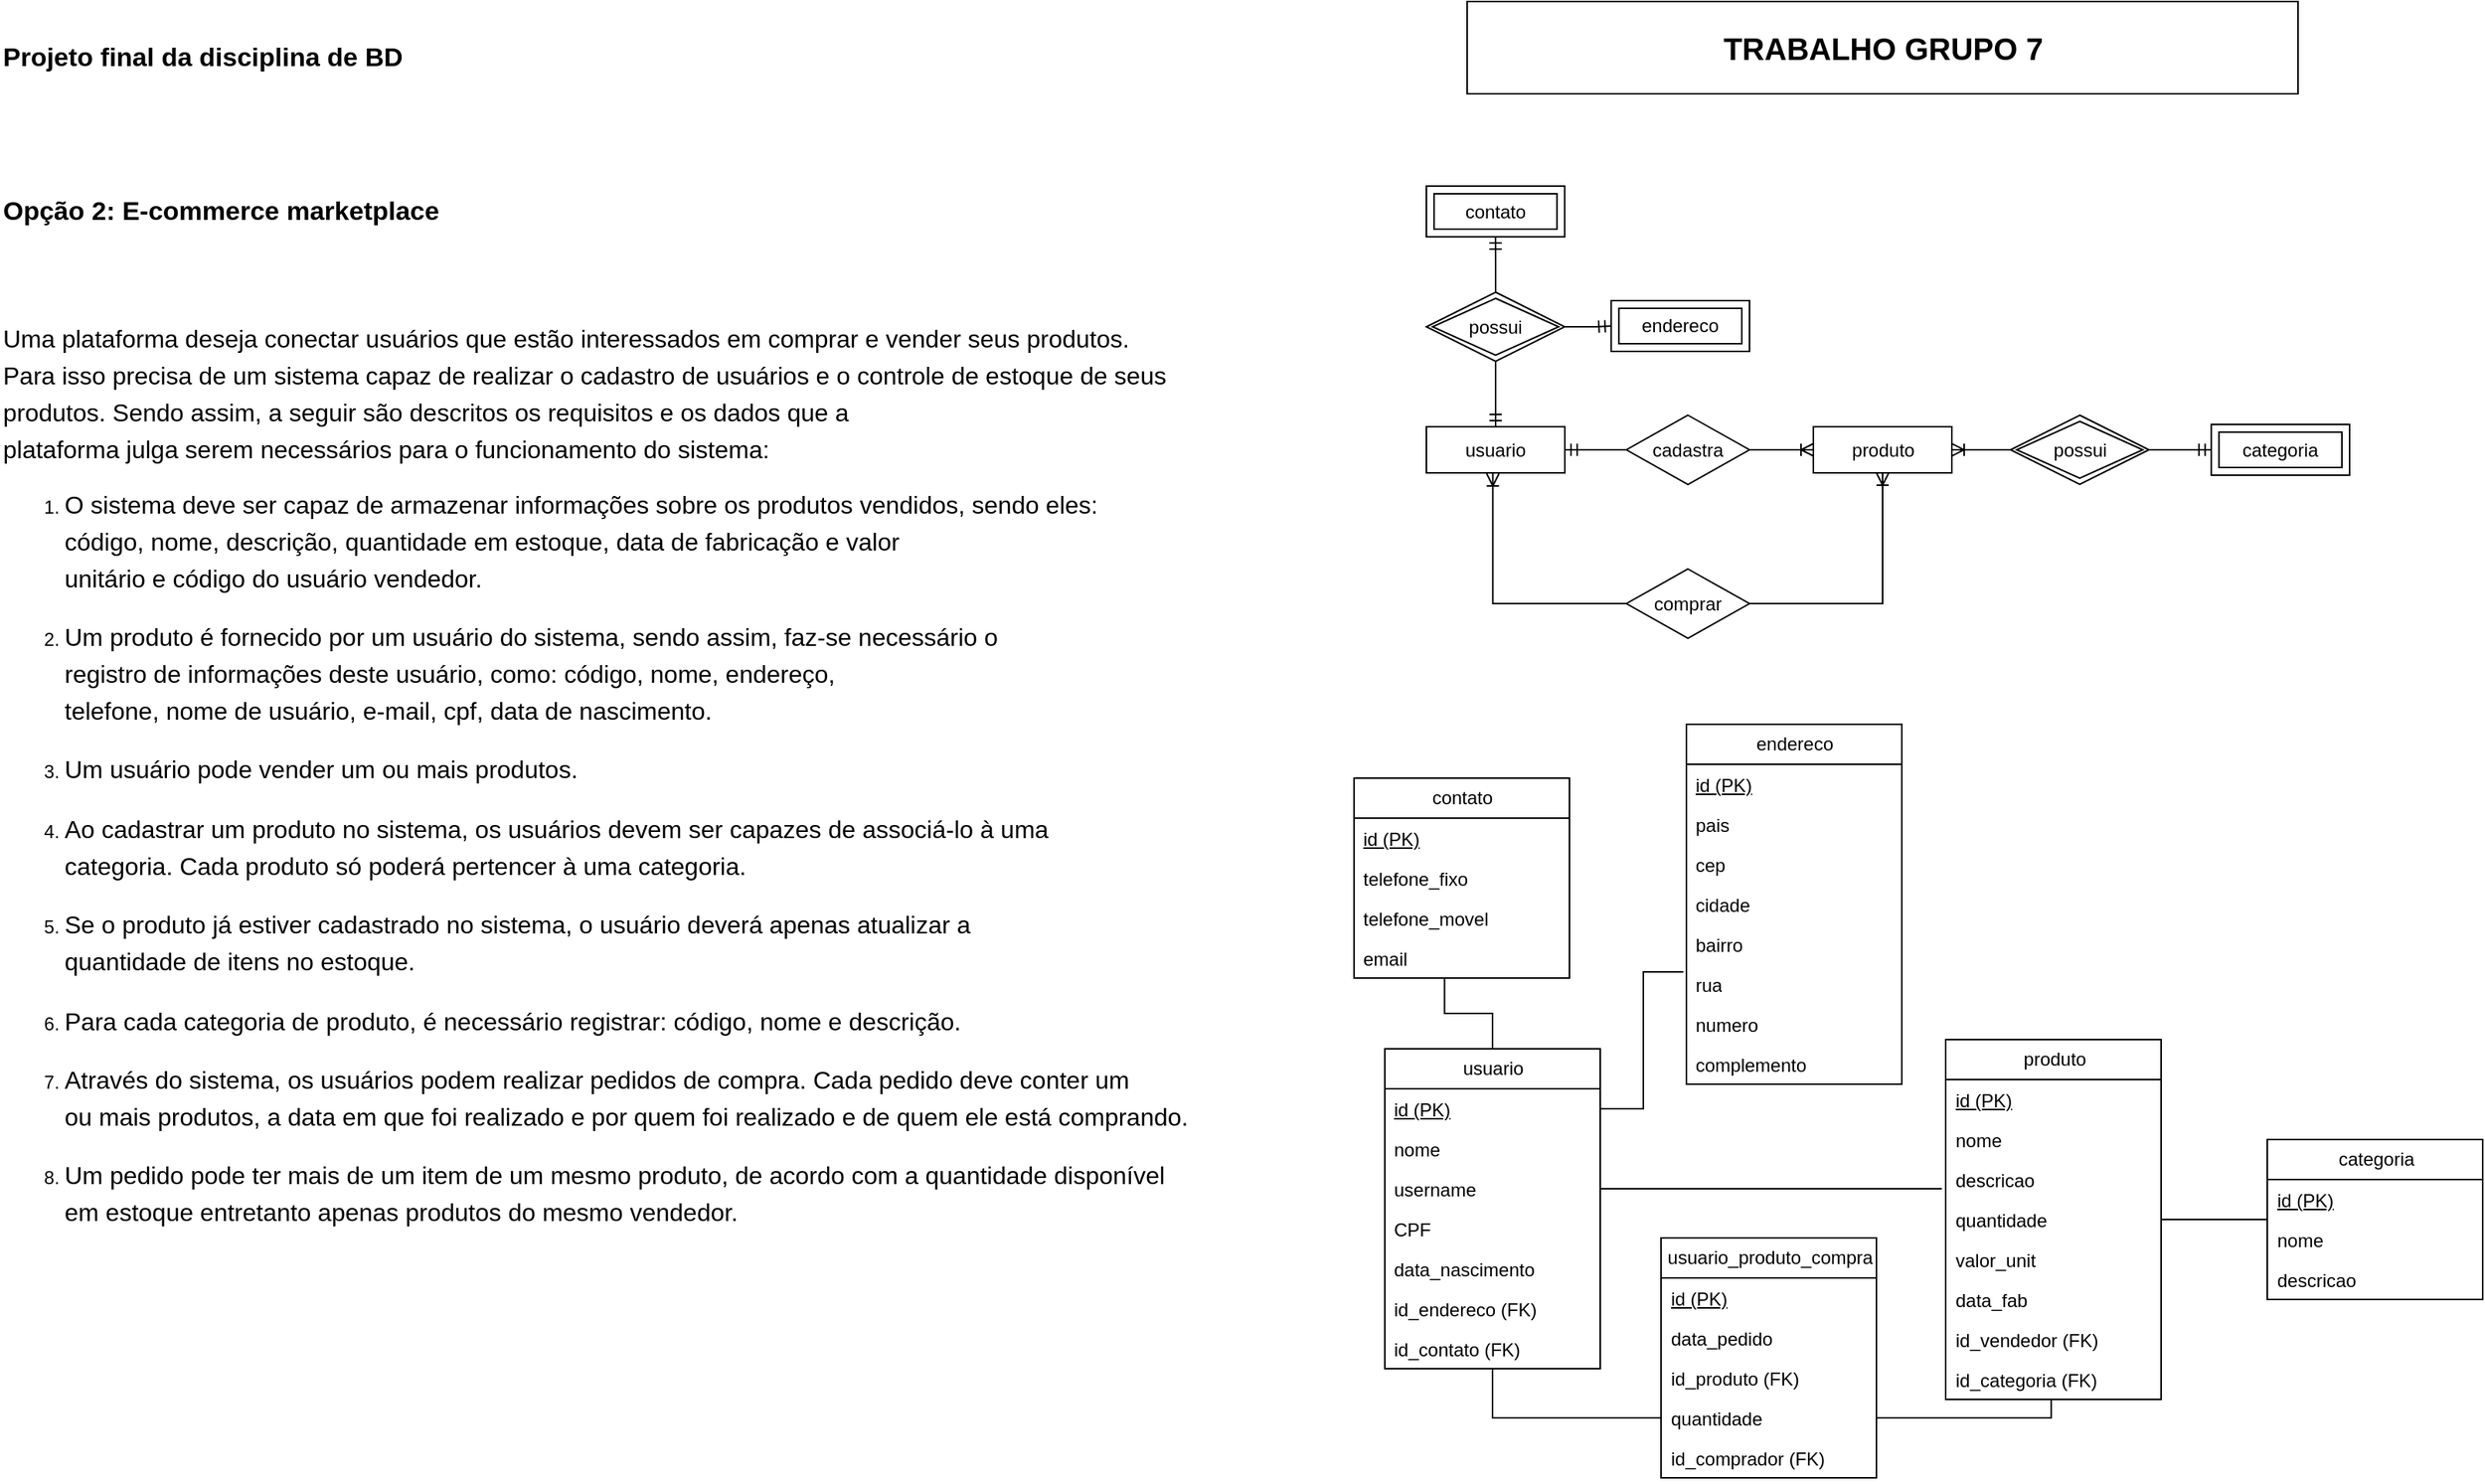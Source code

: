 <mxfile version="21.1.1" type="github">
  <diagram id="XLqk9R_pL2rX6Q-G57G8" name="Trabalho_grupo7">
    <mxGraphModel dx="2804" dy="459" grid="1" gridSize="10" guides="1" tooltips="1" connect="1" arrows="1" fold="1" page="1" pageScale="1" pageWidth="827" pageHeight="1169" math="0" shadow="0">
      <root>
        <mxCell id="0" />
        <mxCell id="1" parent="0" />
        <mxCell id="tBIR5JGRqRtHh-80jyoV-1" style="edgeStyle=orthogonalEdgeStyle;rounded=0;orthogonalLoop=1;jettySize=auto;html=1;entryX=0;entryY=0.5;entryDx=0;entryDy=0;endArrow=none;endFill=0;exitX=0.48;exitY=1.017;exitDx=0;exitDy=0;exitPerimeter=0;startArrow=ERoneToMany;startFill=0;" parent="1" source="tBIR5JGRqRtHh-80jyoV-3" target="tBIR5JGRqRtHh-80jyoV-8" edge="1">
          <mxGeometry relative="1" as="geometry">
            <Array as="points">
              <mxPoint x="-669.87" y="452" />
            </Array>
          </mxGeometry>
        </mxCell>
        <mxCell id="tBIR5JGRqRtHh-80jyoV-2" style="edgeStyle=orthogonalEdgeStyle;rounded=0;orthogonalLoop=1;jettySize=auto;html=1;exitX=0.5;exitY=0;exitDx=0;exitDy=0;entryX=0.5;entryY=1;entryDx=0;entryDy=0;endArrow=none;endFill=0;startArrow=ERmandOne;startFill=0;" parent="1" source="tBIR5JGRqRtHh-80jyoV-3" target="tBIR5JGRqRtHh-80jyoV-53" edge="1">
          <mxGeometry relative="1" as="geometry" />
        </mxCell>
        <mxCell id="tBIR5JGRqRtHh-80jyoV-3" value="usuario" style="rounded=0;whiteSpace=wrap;html=1;" parent="1" vertex="1">
          <mxGeometry x="-713" y="336.5" width="90" height="30" as="geometry" />
        </mxCell>
        <mxCell id="tBIR5JGRqRtHh-80jyoV-4" value="produto" style="rounded=0;whiteSpace=wrap;html=1;" parent="1" vertex="1">
          <mxGeometry x="-461.5" y="336.5" width="90" height="30" as="geometry" />
        </mxCell>
        <mxCell id="tBIR5JGRqRtHh-80jyoV-5" style="edgeStyle=orthogonalEdgeStyle;rounded=0;orthogonalLoop=1;jettySize=auto;html=1;entryX=0;entryY=0.5;entryDx=0;entryDy=0;endArrow=ERoneToMany;endFill=0;" parent="1" source="tBIR5JGRqRtHh-80jyoV-6" target="tBIR5JGRqRtHh-80jyoV-4" edge="1">
          <mxGeometry relative="1" as="geometry" />
        </mxCell>
        <mxCell id="tBIR5JGRqRtHh-80jyoV-6" value="cadastra" style="rhombus;whiteSpace=wrap;html=1;" parent="1" vertex="1">
          <mxGeometry x="-583" y="329" width="80" height="45" as="geometry" />
        </mxCell>
        <mxCell id="tBIR5JGRqRtHh-80jyoV-7" style="edgeStyle=orthogonalEdgeStyle;rounded=0;orthogonalLoop=1;jettySize=auto;html=1;entryX=0.5;entryY=1;entryDx=0;entryDy=0;endArrow=ERoneToMany;endFill=0;" parent="1" source="tBIR5JGRqRtHh-80jyoV-8" target="tBIR5JGRqRtHh-80jyoV-4" edge="1">
          <mxGeometry relative="1" as="geometry" />
        </mxCell>
        <mxCell id="tBIR5JGRqRtHh-80jyoV-8" value="comprar" style="rhombus;whiteSpace=wrap;html=1;" parent="1" vertex="1">
          <mxGeometry x="-583" y="429" width="80" height="45" as="geometry" />
        </mxCell>
        <mxCell id="tBIR5JGRqRtHh-80jyoV-9" style="edgeStyle=orthogonalEdgeStyle;rounded=0;orthogonalLoop=1;jettySize=auto;html=1;entryX=0;entryY=0.5;entryDx=0;entryDy=0;endArrow=none;endFill=0;" parent="1" source="tBIR5JGRqRtHh-80jyoV-11" target="tBIR5JGRqRtHh-80jyoV-36" edge="1">
          <mxGeometry relative="1" as="geometry" />
        </mxCell>
        <mxCell id="tBIR5JGRqRtHh-80jyoV-10" style="edgeStyle=orthogonalEdgeStyle;rounded=0;orthogonalLoop=1;jettySize=auto;html=1;entryX=0.42;entryY=1.011;entryDx=0;entryDy=0;endArrow=none;endFill=0;entryPerimeter=0;" parent="1" source="tBIR5JGRqRtHh-80jyoV-11" target="tBIR5JGRqRtHh-80jyoV-64" edge="1">
          <mxGeometry relative="1" as="geometry" />
        </mxCell>
        <mxCell id="tBIR5JGRqRtHh-80jyoV-11" value="usuario" style="swimlane;fontStyle=0;childLayout=stackLayout;horizontal=1;startSize=26;fillColor=none;horizontalStack=0;resizeParent=1;resizeParentMax=0;resizeLast=0;collapsible=1;marginBottom=0;html=1;" parent="1" vertex="1">
          <mxGeometry x="-740" y="741" width="140" height="208" as="geometry">
            <mxRectangle x="-850" y="-14" width="80" height="30" as="alternateBounds" />
          </mxGeometry>
        </mxCell>
        <mxCell id="tBIR5JGRqRtHh-80jyoV-12" value="id (PK)" style="text;strokeColor=none;fillColor=none;align=left;verticalAlign=top;spacingLeft=4;spacingRight=4;overflow=hidden;rotatable=0;points=[[0,0.5],[1,0.5]];portConstraint=eastwest;whiteSpace=wrap;html=1;fontStyle=4" parent="tBIR5JGRqRtHh-80jyoV-11" vertex="1">
          <mxGeometry y="26" width="140" height="26" as="geometry" />
        </mxCell>
        <mxCell id="tBIR5JGRqRtHh-80jyoV-13" value="nome" style="text;strokeColor=none;fillColor=none;align=left;verticalAlign=top;spacingLeft=4;spacingRight=4;overflow=hidden;rotatable=0;points=[[0,0.5],[1,0.5]];portConstraint=eastwest;whiteSpace=wrap;html=1;" parent="tBIR5JGRqRtHh-80jyoV-11" vertex="1">
          <mxGeometry y="52" width="140" height="26" as="geometry" />
        </mxCell>
        <mxCell id="tBIR5JGRqRtHh-80jyoV-14" value="username" style="text;strokeColor=none;fillColor=none;align=left;verticalAlign=top;spacingLeft=4;spacingRight=4;overflow=hidden;rotatable=0;points=[[0,0.5],[1,0.5]];portConstraint=eastwest;whiteSpace=wrap;html=1;" parent="tBIR5JGRqRtHh-80jyoV-11" vertex="1">
          <mxGeometry y="78" width="140" height="26" as="geometry" />
        </mxCell>
        <mxCell id="tBIR5JGRqRtHh-80jyoV-15" value="CPF" style="text;strokeColor=none;fillColor=none;align=left;verticalAlign=top;spacingLeft=4;spacingRight=4;overflow=hidden;rotatable=0;points=[[0,0.5],[1,0.5]];portConstraint=eastwest;whiteSpace=wrap;html=1;" parent="tBIR5JGRqRtHh-80jyoV-11" vertex="1">
          <mxGeometry y="104" width="140" height="26" as="geometry" />
        </mxCell>
        <mxCell id="tBIR5JGRqRtHh-80jyoV-16" value="data_nascimento" style="text;strokeColor=none;fillColor=none;align=left;verticalAlign=top;spacingLeft=4;spacingRight=4;overflow=hidden;rotatable=0;points=[[0,0.5],[1,0.5]];portConstraint=eastwest;whiteSpace=wrap;html=1;" parent="tBIR5JGRqRtHh-80jyoV-11" vertex="1">
          <mxGeometry y="130" width="140" height="26" as="geometry" />
        </mxCell>
        <mxCell id="tBIR5JGRqRtHh-80jyoV-17" value="id_endereco (FK)" style="text;strokeColor=none;fillColor=none;align=left;verticalAlign=top;spacingLeft=4;spacingRight=4;overflow=hidden;rotatable=0;points=[[0,0.5],[1,0.5]];portConstraint=eastwest;whiteSpace=wrap;html=1;" parent="tBIR5JGRqRtHh-80jyoV-11" vertex="1">
          <mxGeometry y="156" width="140" height="26" as="geometry" />
        </mxCell>
        <mxCell id="tBIR5JGRqRtHh-80jyoV-18" value="id_contato (FK)" style="text;strokeColor=none;fillColor=none;align=left;verticalAlign=top;spacingLeft=4;spacingRight=4;overflow=hidden;rotatable=0;points=[[0,0.5],[1,0.5]];portConstraint=eastwest;whiteSpace=wrap;html=1;" parent="tBIR5JGRqRtHh-80jyoV-11" vertex="1">
          <mxGeometry y="182" width="140" height="26" as="geometry" />
        </mxCell>
        <mxCell id="tBIR5JGRqRtHh-80jyoV-19" value="produto" style="swimlane;fontStyle=0;childLayout=stackLayout;horizontal=1;startSize=26;fillColor=none;horizontalStack=0;resizeParent=1;resizeParentMax=0;resizeLast=0;collapsible=1;marginBottom=0;html=1;" parent="1" vertex="1">
          <mxGeometry x="-375.5" y="735" width="140" height="234" as="geometry">
            <mxRectangle x="-850" y="-14" width="80" height="30" as="alternateBounds" />
          </mxGeometry>
        </mxCell>
        <mxCell id="tBIR5JGRqRtHh-80jyoV-20" value="id (PK)" style="text;strokeColor=none;fillColor=none;align=left;verticalAlign=top;spacingLeft=4;spacingRight=4;overflow=hidden;rotatable=0;points=[[0,0.5],[1,0.5]];portConstraint=eastwest;whiteSpace=wrap;html=1;fontStyle=4" parent="tBIR5JGRqRtHh-80jyoV-19" vertex="1">
          <mxGeometry y="26" width="140" height="26" as="geometry" />
        </mxCell>
        <mxCell id="tBIR5JGRqRtHh-80jyoV-21" value="nome" style="text;strokeColor=none;fillColor=none;align=left;verticalAlign=top;spacingLeft=4;spacingRight=4;overflow=hidden;rotatable=0;points=[[0,0.5],[1,0.5]];portConstraint=eastwest;whiteSpace=wrap;html=1;" parent="tBIR5JGRqRtHh-80jyoV-19" vertex="1">
          <mxGeometry y="52" width="140" height="26" as="geometry" />
        </mxCell>
        <mxCell id="tBIR5JGRqRtHh-80jyoV-22" value="descricao" style="text;strokeColor=none;fillColor=none;align=left;verticalAlign=top;spacingLeft=4;spacingRight=4;overflow=hidden;rotatable=0;points=[[0,0.5],[1,0.5]];portConstraint=eastwest;whiteSpace=wrap;html=1;" parent="tBIR5JGRqRtHh-80jyoV-19" vertex="1">
          <mxGeometry y="78" width="140" height="26" as="geometry" />
        </mxCell>
        <mxCell id="tBIR5JGRqRtHh-80jyoV-23" value="quantidade" style="text;strokeColor=none;fillColor=none;align=left;verticalAlign=top;spacingLeft=4;spacingRight=4;overflow=hidden;rotatable=0;points=[[0,0.5],[1,0.5]];portConstraint=eastwest;whiteSpace=wrap;html=1;" parent="tBIR5JGRqRtHh-80jyoV-19" vertex="1">
          <mxGeometry y="104" width="140" height="26" as="geometry" />
        </mxCell>
        <mxCell id="tBIR5JGRqRtHh-80jyoV-24" value="valor_unit" style="text;strokeColor=none;fillColor=none;align=left;verticalAlign=top;spacingLeft=4;spacingRight=4;overflow=hidden;rotatable=0;points=[[0,0.5],[1,0.5]];portConstraint=eastwest;whiteSpace=wrap;html=1;" parent="tBIR5JGRqRtHh-80jyoV-19" vertex="1">
          <mxGeometry y="130" width="140" height="26" as="geometry" />
        </mxCell>
        <mxCell id="tBIR5JGRqRtHh-80jyoV-25" value="data_fab" style="text;strokeColor=none;fillColor=none;align=left;verticalAlign=top;spacingLeft=4;spacingRight=4;overflow=hidden;rotatable=0;points=[[0,0.5],[1,0.5]];portConstraint=eastwest;whiteSpace=wrap;html=1;" parent="tBIR5JGRqRtHh-80jyoV-19" vertex="1">
          <mxGeometry y="156" width="140" height="26" as="geometry" />
        </mxCell>
        <mxCell id="tBIR5JGRqRtHh-80jyoV-26" value="id_vendedor (FK)" style="text;strokeColor=none;fillColor=none;align=left;verticalAlign=top;spacingLeft=4;spacingRight=4;overflow=hidden;rotatable=0;points=[[0,0.5],[1,0.5]];portConstraint=eastwest;whiteSpace=wrap;html=1;" parent="tBIR5JGRqRtHh-80jyoV-19" vertex="1">
          <mxGeometry y="182" width="140" height="26" as="geometry" />
        </mxCell>
        <mxCell id="tBIR5JGRqRtHh-80jyoV-27" value="id_categoria (FK)" style="text;strokeColor=none;fillColor=none;align=left;verticalAlign=top;spacingLeft=4;spacingRight=4;overflow=hidden;rotatable=0;points=[[0,0.5],[1,0.5]];portConstraint=eastwest;whiteSpace=wrap;html=1;" parent="tBIR5JGRqRtHh-80jyoV-19" vertex="1">
          <mxGeometry y="208" width="140" height="26" as="geometry" />
        </mxCell>
        <mxCell id="tBIR5JGRqRtHh-80jyoV-28" value="categoria" style="swimlane;fontStyle=0;childLayout=stackLayout;horizontal=1;startSize=26;fillColor=none;horizontalStack=0;resizeParent=1;resizeParentMax=0;resizeLast=0;collapsible=1;marginBottom=0;html=1;" parent="1" vertex="1">
          <mxGeometry x="-166.5" y="800" width="140" height="104" as="geometry">
            <mxRectangle x="-850" y="-14" width="80" height="30" as="alternateBounds" />
          </mxGeometry>
        </mxCell>
        <mxCell id="tBIR5JGRqRtHh-80jyoV-29" value="id (PK)" style="text;strokeColor=none;fillColor=none;align=left;verticalAlign=top;spacingLeft=4;spacingRight=4;overflow=hidden;rotatable=0;points=[[0,0.5],[1,0.5]];portConstraint=eastwest;whiteSpace=wrap;html=1;fontStyle=4" parent="tBIR5JGRqRtHh-80jyoV-28" vertex="1">
          <mxGeometry y="26" width="140" height="26" as="geometry" />
        </mxCell>
        <mxCell id="tBIR5JGRqRtHh-80jyoV-30" value="nome" style="text;strokeColor=none;fillColor=none;align=left;verticalAlign=top;spacingLeft=4;spacingRight=4;overflow=hidden;rotatable=0;points=[[0,0.5],[1,0.5]];portConstraint=eastwest;whiteSpace=wrap;html=1;" parent="tBIR5JGRqRtHh-80jyoV-28" vertex="1">
          <mxGeometry y="52" width="140" height="26" as="geometry" />
        </mxCell>
        <mxCell id="tBIR5JGRqRtHh-80jyoV-31" value="descricao" style="text;strokeColor=none;fillColor=none;align=left;verticalAlign=top;spacingLeft=4;spacingRight=4;overflow=hidden;rotatable=0;points=[[0,0.5],[1,0.5]];portConstraint=eastwest;whiteSpace=wrap;html=1;" parent="tBIR5JGRqRtHh-80jyoV-28" vertex="1">
          <mxGeometry y="78" width="140" height="26" as="geometry" />
        </mxCell>
        <mxCell id="tBIR5JGRqRtHh-80jyoV-32" value="usuario_produto_compra" style="swimlane;fontStyle=0;childLayout=stackLayout;horizontal=1;startSize=26;fillColor=none;horizontalStack=0;resizeParent=1;resizeParentMax=0;resizeLast=0;collapsible=1;marginBottom=0;html=1;direction=east;" parent="1" vertex="1">
          <mxGeometry x="-560.5" y="864" width="140" height="156" as="geometry">
            <mxRectangle x="-850" y="-14" width="80" height="30" as="alternateBounds" />
          </mxGeometry>
        </mxCell>
        <mxCell id="tBIR5JGRqRtHh-80jyoV-33" value="id (PK)" style="text;strokeColor=none;fillColor=none;align=left;verticalAlign=top;spacingLeft=4;spacingRight=4;overflow=hidden;rotatable=0;points=[[0,0.5],[1,0.5]];portConstraint=eastwest;whiteSpace=wrap;html=1;fontStyle=4" parent="tBIR5JGRqRtHh-80jyoV-32" vertex="1">
          <mxGeometry y="26" width="140" height="26" as="geometry" />
        </mxCell>
        <mxCell id="tBIR5JGRqRtHh-80jyoV-34" value="data_pedido" style="text;strokeColor=none;fillColor=none;align=left;verticalAlign=top;spacingLeft=4;spacingRight=4;overflow=hidden;rotatable=0;points=[[0,0.5],[1,0.5]];portConstraint=eastwest;whiteSpace=wrap;html=1;" parent="tBIR5JGRqRtHh-80jyoV-32" vertex="1">
          <mxGeometry y="52" width="140" height="26" as="geometry" />
        </mxCell>
        <mxCell id="tBIR5JGRqRtHh-80jyoV-35" value="id_produto (FK)" style="text;strokeColor=none;fillColor=none;align=left;verticalAlign=top;spacingLeft=4;spacingRight=4;overflow=hidden;rotatable=0;points=[[0,0.5],[1,0.5]];portConstraint=eastwest;whiteSpace=wrap;html=1;" parent="tBIR5JGRqRtHh-80jyoV-32" vertex="1">
          <mxGeometry y="78" width="140" height="26" as="geometry" />
        </mxCell>
        <mxCell id="tBIR5JGRqRtHh-80jyoV-36" value="quantidade" style="text;strokeColor=none;fillColor=none;align=left;verticalAlign=top;spacingLeft=4;spacingRight=4;overflow=hidden;rotatable=0;points=[[0,0.5],[1,0.5]];portConstraint=eastwest;whiteSpace=wrap;html=1;" parent="tBIR5JGRqRtHh-80jyoV-32" vertex="1">
          <mxGeometry y="104" width="140" height="26" as="geometry" />
        </mxCell>
        <mxCell id="tBIR5JGRqRtHh-80jyoV-38" value="id_comprador (FK)" style="text;strokeColor=none;fillColor=none;align=left;verticalAlign=top;spacingLeft=4;spacingRight=4;overflow=hidden;rotatable=0;points=[[0,0.5],[1,0.5]];portConstraint=eastwest;whiteSpace=wrap;html=1;" parent="tBIR5JGRqRtHh-80jyoV-32" vertex="1">
          <mxGeometry y="130" width="140" height="26" as="geometry" />
        </mxCell>
        <mxCell id="tBIR5JGRqRtHh-80jyoV-39" style="edgeStyle=orthogonalEdgeStyle;rounded=0;orthogonalLoop=1;jettySize=auto;html=1;entryX=0;entryY=0.5;entryDx=0;entryDy=0;endArrow=none;endFill=0;" parent="1" source="tBIR5JGRqRtHh-80jyoV-23" target="tBIR5JGRqRtHh-80jyoV-28" edge="1">
          <mxGeometry relative="1" as="geometry" />
        </mxCell>
        <mxCell id="tBIR5JGRqRtHh-80jyoV-40" style="edgeStyle=orthogonalEdgeStyle;rounded=0;orthogonalLoop=1;jettySize=auto;html=1;entryX=0.49;entryY=1.013;entryDx=0;entryDy=0;entryPerimeter=0;endArrow=none;endFill=0;" parent="1" source="tBIR5JGRqRtHh-80jyoV-36" target="tBIR5JGRqRtHh-80jyoV-27" edge="1">
          <mxGeometry relative="1" as="geometry">
            <Array as="points">
              <mxPoint x="-307" y="981" />
            </Array>
          </mxGeometry>
        </mxCell>
        <mxCell id="tBIR5JGRqRtHh-80jyoV-41" value="endereco" style="swimlane;fontStyle=0;childLayout=stackLayout;horizontal=1;startSize=26;fillColor=none;horizontalStack=0;resizeParent=1;resizeParentMax=0;resizeLast=0;collapsible=1;marginBottom=0;html=1;" parent="1" vertex="1">
          <mxGeometry x="-544" y="530" width="140" height="234" as="geometry">
            <mxRectangle x="-850" y="-14" width="80" height="30" as="alternateBounds" />
          </mxGeometry>
        </mxCell>
        <mxCell id="tBIR5JGRqRtHh-80jyoV-42" value="id (PK)" style="text;strokeColor=none;fillColor=none;align=left;verticalAlign=top;spacingLeft=4;spacingRight=4;overflow=hidden;rotatable=0;points=[[0,0.5],[1,0.5]];portConstraint=eastwest;whiteSpace=wrap;html=1;fontStyle=4" parent="tBIR5JGRqRtHh-80jyoV-41" vertex="1">
          <mxGeometry y="26" width="140" height="26" as="geometry" />
        </mxCell>
        <mxCell id="tBIR5JGRqRtHh-80jyoV-43" value="pais" style="text;strokeColor=none;fillColor=none;align=left;verticalAlign=top;spacingLeft=4;spacingRight=4;overflow=hidden;rotatable=0;points=[[0,0.5],[1,0.5]];portConstraint=eastwest;whiteSpace=wrap;html=1;" parent="tBIR5JGRqRtHh-80jyoV-41" vertex="1">
          <mxGeometry y="52" width="140" height="26" as="geometry" />
        </mxCell>
        <mxCell id="tBIR5JGRqRtHh-80jyoV-44" value="cep" style="text;strokeColor=none;fillColor=none;align=left;verticalAlign=top;spacingLeft=4;spacingRight=4;overflow=hidden;rotatable=0;points=[[0,0.5],[1,0.5]];portConstraint=eastwest;whiteSpace=wrap;html=1;" parent="tBIR5JGRqRtHh-80jyoV-41" vertex="1">
          <mxGeometry y="78" width="140" height="26" as="geometry" />
        </mxCell>
        <mxCell id="tBIR5JGRqRtHh-80jyoV-45" value="cidade" style="text;strokeColor=none;fillColor=none;align=left;verticalAlign=top;spacingLeft=4;spacingRight=4;overflow=hidden;rotatable=0;points=[[0,0.5],[1,0.5]];portConstraint=eastwest;whiteSpace=wrap;html=1;" parent="tBIR5JGRqRtHh-80jyoV-41" vertex="1">
          <mxGeometry y="104" width="140" height="26" as="geometry" />
        </mxCell>
        <mxCell id="tBIR5JGRqRtHh-80jyoV-46" value="bairro" style="text;strokeColor=none;fillColor=none;align=left;verticalAlign=top;spacingLeft=4;spacingRight=4;overflow=hidden;rotatable=0;points=[[0,0.5],[1,0.5]];portConstraint=eastwest;whiteSpace=wrap;html=1;" parent="tBIR5JGRqRtHh-80jyoV-41" vertex="1">
          <mxGeometry y="130" width="140" height="26" as="geometry" />
        </mxCell>
        <mxCell id="tBIR5JGRqRtHh-80jyoV-47" value="rua" style="text;strokeColor=none;fillColor=none;align=left;verticalAlign=top;spacingLeft=4;spacingRight=4;overflow=hidden;rotatable=0;points=[[0,0.5],[1,0.5]];portConstraint=eastwest;whiteSpace=wrap;html=1;" parent="tBIR5JGRqRtHh-80jyoV-41" vertex="1">
          <mxGeometry y="156" width="140" height="26" as="geometry" />
        </mxCell>
        <mxCell id="tBIR5JGRqRtHh-80jyoV-48" value="numero" style="text;strokeColor=none;fillColor=none;align=left;verticalAlign=top;spacingLeft=4;spacingRight=4;overflow=hidden;rotatable=0;points=[[0,0.5],[1,0.5]];portConstraint=eastwest;whiteSpace=wrap;html=1;" parent="tBIR5JGRqRtHh-80jyoV-41" vertex="1">
          <mxGeometry y="182" width="140" height="26" as="geometry" />
        </mxCell>
        <mxCell id="tBIR5JGRqRtHh-80jyoV-49" value="complemento" style="text;strokeColor=none;fillColor=none;align=left;verticalAlign=top;spacingLeft=4;spacingRight=4;overflow=hidden;rotatable=0;points=[[0,0.5],[1,0.5]];portConstraint=eastwest;whiteSpace=wrap;html=1;" parent="tBIR5JGRqRtHh-80jyoV-41" vertex="1">
          <mxGeometry y="208" width="140" height="26" as="geometry" />
        </mxCell>
        <mxCell id="tBIR5JGRqRtHh-80jyoV-50" style="edgeStyle=orthogonalEdgeStyle;rounded=0;orthogonalLoop=1;jettySize=auto;html=1;endArrow=none;endFill=0;" parent="1" source="tBIR5JGRqRtHh-80jyoV-14" edge="1">
          <mxGeometry relative="1" as="geometry">
            <mxPoint x="-378" y="832" as="targetPoint" />
            <Array as="points">
              <mxPoint x="-378" y="832" />
            </Array>
          </mxGeometry>
        </mxCell>
        <mxCell id="tBIR5JGRqRtHh-80jyoV-51" style="edgeStyle=orthogonalEdgeStyle;rounded=0;orthogonalLoop=1;jettySize=auto;html=1;entryX=0;entryY=0.5;entryDx=0;entryDy=0;endArrow=ERmandOne;endFill=0;" parent="1" source="tBIR5JGRqRtHh-80jyoV-53" target="tBIR5JGRqRtHh-80jyoV-54" edge="1">
          <mxGeometry relative="1" as="geometry" />
        </mxCell>
        <mxCell id="tBIR5JGRqRtHh-80jyoV-52" style="edgeStyle=orthogonalEdgeStyle;rounded=0;orthogonalLoop=1;jettySize=auto;html=1;entryX=0.5;entryY=1;entryDx=0;entryDy=0;endArrow=ERmandOne;endFill=0;" parent="1" source="tBIR5JGRqRtHh-80jyoV-53" target="tBIR5JGRqRtHh-80jyoV-65" edge="1">
          <mxGeometry relative="1" as="geometry" />
        </mxCell>
        <mxCell id="tBIR5JGRqRtHh-80jyoV-53" value="possui" style="shape=rhombus;double=1;perimeter=rhombusPerimeter;whiteSpace=wrap;html=1;align=center;" parent="1" vertex="1">
          <mxGeometry x="-713" y="249" width="90" height="45" as="geometry" />
        </mxCell>
        <mxCell id="tBIR5JGRqRtHh-80jyoV-54" value="endereco" style="shape=ext;margin=3;double=1;whiteSpace=wrap;html=1;align=center;" parent="1" vertex="1">
          <mxGeometry x="-592.87" y="254.5" width="89.87" height="33" as="geometry" />
        </mxCell>
        <mxCell id="tBIR5JGRqRtHh-80jyoV-55" value="possui" style="shape=rhombus;double=1;perimeter=rhombusPerimeter;whiteSpace=wrap;html=1;align=center;" parent="1" vertex="1">
          <mxGeometry x="-333.37" y="329" width="90" height="45" as="geometry" />
        </mxCell>
        <mxCell id="tBIR5JGRqRtHh-80jyoV-56" value="categoria" style="shape=ext;margin=3;double=1;whiteSpace=wrap;html=1;align=center;" parent="1" vertex="1">
          <mxGeometry x="-202.87" y="335" width="89.87" height="33" as="geometry" />
        </mxCell>
        <mxCell id="tBIR5JGRqRtHh-80jyoV-57" value="" style="edgeStyle=entityRelationEdgeStyle;fontSize=12;html=1;endArrow=ERmandOne;rounded=0;exitX=0;exitY=0.5;exitDx=0;exitDy=0;entryX=1;entryY=0.5;entryDx=0;entryDy=0;" parent="1" source="tBIR5JGRqRtHh-80jyoV-6" target="tBIR5JGRqRtHh-80jyoV-3" edge="1">
          <mxGeometry width="100" height="100" relative="1" as="geometry">
            <mxPoint x="-552.87" y="359" as="sourcePoint" />
            <mxPoint x="-452.87" y="259" as="targetPoint" />
          </mxGeometry>
        </mxCell>
        <mxCell id="tBIR5JGRqRtHh-80jyoV-58" value="" style="edgeStyle=entityRelationEdgeStyle;fontSize=12;html=1;endArrow=ERmandOne;rounded=0;exitX=1;exitY=0.5;exitDx=0;exitDy=0;entryX=0;entryY=0.5;entryDx=0;entryDy=0;" parent="1" source="tBIR5JGRqRtHh-80jyoV-55" target="tBIR5JGRqRtHh-80jyoV-56" edge="1">
          <mxGeometry width="100" height="100" relative="1" as="geometry">
            <mxPoint x="-402.87" y="399" as="sourcePoint" />
            <mxPoint x="-302.87" y="299" as="targetPoint" />
          </mxGeometry>
        </mxCell>
        <mxCell id="tBIR5JGRqRtHh-80jyoV-59" value="" style="edgeStyle=entityRelationEdgeStyle;fontSize=12;html=1;endArrow=ERoneToMany;rounded=0;exitX=0;exitY=0.5;exitDx=0;exitDy=0;entryX=1;entryY=0.5;entryDx=0;entryDy=0;" parent="1" source="tBIR5JGRqRtHh-80jyoV-55" target="tBIR5JGRqRtHh-80jyoV-4" edge="1">
          <mxGeometry width="100" height="100" relative="1" as="geometry">
            <mxPoint x="-402.87" y="399" as="sourcePoint" />
            <mxPoint x="-302.87" y="299" as="targetPoint" />
          </mxGeometry>
        </mxCell>
        <mxCell id="tBIR5JGRqRtHh-80jyoV-60" value="contato" style="swimlane;fontStyle=0;childLayout=stackLayout;horizontal=1;startSize=26;fillColor=none;horizontalStack=0;resizeParent=1;resizeParentMax=0;resizeLast=0;collapsible=1;marginBottom=0;html=1;" parent="1" vertex="1">
          <mxGeometry x="-760" y="565" width="140" height="130" as="geometry">
            <mxRectangle x="-850" y="-14" width="80" height="30" as="alternateBounds" />
          </mxGeometry>
        </mxCell>
        <mxCell id="tBIR5JGRqRtHh-80jyoV-61" value="id (PK)" style="text;strokeColor=none;fillColor=none;align=left;verticalAlign=top;spacingLeft=4;spacingRight=4;overflow=hidden;rotatable=0;points=[[0,0.5],[1,0.5]];portConstraint=eastwest;whiteSpace=wrap;html=1;fontStyle=4" parent="tBIR5JGRqRtHh-80jyoV-60" vertex="1">
          <mxGeometry y="26" width="140" height="26" as="geometry" />
        </mxCell>
        <mxCell id="tBIR5JGRqRtHh-80jyoV-62" value="telefone_fixo" style="text;strokeColor=none;fillColor=none;align=left;verticalAlign=top;spacingLeft=4;spacingRight=4;overflow=hidden;rotatable=0;points=[[0,0.5],[1,0.5]];portConstraint=eastwest;whiteSpace=wrap;html=1;" parent="tBIR5JGRqRtHh-80jyoV-60" vertex="1">
          <mxGeometry y="52" width="140" height="26" as="geometry" />
        </mxCell>
        <mxCell id="tBIR5JGRqRtHh-80jyoV-63" value="telefone_movel" style="text;strokeColor=none;fillColor=none;align=left;verticalAlign=top;spacingLeft=4;spacingRight=4;overflow=hidden;rotatable=0;points=[[0,0.5],[1,0.5]];portConstraint=eastwest;whiteSpace=wrap;html=1;" parent="tBIR5JGRqRtHh-80jyoV-60" vertex="1">
          <mxGeometry y="78" width="140" height="26" as="geometry" />
        </mxCell>
        <mxCell id="tBIR5JGRqRtHh-80jyoV-64" value="email" style="text;strokeColor=none;fillColor=none;align=left;verticalAlign=top;spacingLeft=4;spacingRight=4;overflow=hidden;rotatable=0;points=[[0,0.5],[1,0.5]];portConstraint=eastwest;whiteSpace=wrap;html=1;" parent="tBIR5JGRqRtHh-80jyoV-60" vertex="1">
          <mxGeometry y="104" width="140" height="26" as="geometry" />
        </mxCell>
        <mxCell id="tBIR5JGRqRtHh-80jyoV-65" value="contato" style="shape=ext;margin=3;double=1;whiteSpace=wrap;html=1;align=center;" parent="1" vertex="1">
          <mxGeometry x="-713" y="180" width="89.87" height="33" as="geometry" />
        </mxCell>
        <mxCell id="tBIR5JGRqRtHh-80jyoV-66" style="edgeStyle=orthogonalEdgeStyle;rounded=0;orthogonalLoop=1;jettySize=auto;html=1;entryX=-0.014;entryY=0.192;entryDx=0;entryDy=0;entryPerimeter=0;endArrow=none;endFill=0;" parent="1" source="tBIR5JGRqRtHh-80jyoV-12" target="tBIR5JGRqRtHh-80jyoV-47" edge="1">
          <mxGeometry relative="1" as="geometry" />
        </mxCell>
        <mxCell id="WrlzDb2iQG63AmRAb9e1-1" value="TRABALHO GRUPO 7" style="rounded=0;whiteSpace=wrap;html=1;fontStyle=1;fontSize=20;" parent="1" vertex="1">
          <mxGeometry x="-686.5" y="60" width="540" height="60" as="geometry" />
        </mxCell>
        <mxCell id="UMR2qyEas3vTS_gZHHZS-1" value="&lt;p style=&quot;line-height: 150%; font-size: 17px;&quot; class=&quot;MsoTitle&quot;&gt;&lt;font style=&quot;font-size: 17px;&quot;&gt;&lt;b style=&quot;&quot;&gt;&lt;a name=&quot;_acynzrn3mx0w&quot;&gt;&lt;/a&gt;&lt;span style=&quot;&quot; lang=&quot;PT-BR&quot;&gt;Projeto final da disciplina de BD&lt;/span&gt;&lt;span style=&quot;line-height: 150%;&quot; lang=&quot;PT-BR&quot;&gt;&lt;/span&gt;&lt;/b&gt;&lt;/font&gt;&lt;/p&gt;&lt;font style=&quot;font-size: 17px;&quot;&gt;&lt;b&gt;&lt;br&gt;&lt;br&gt;&lt;/b&gt;&lt;/font&gt;&lt;p style=&quot;text-align: justify; line-height: 150%; font-size: 17px;&quot; class=&quot;MsoNormal&quot;&gt;&lt;span style=&quot;&quot;&gt;&lt;span style=&quot;&quot; lang=&quot;PT-BR&quot;&gt;&lt;font style=&quot;font-size: 17px;&quot;&gt;&lt;b&gt;Opção 2: E-commerce marketplace&lt;/b&gt;&lt;/font&gt;&lt;/span&gt;&lt;/span&gt;&lt;/p&gt;&lt;br style=&quot;font-size: 17px;&quot;&gt;&lt;br&gt;&lt;p style=&quot;text-align:justify;line-height:150%&quot; class=&quot;MsoNormal&quot;&gt;&lt;span style=&quot;font-size:12.0pt;line-height:150%&quot; lang=&quot;PT-BR&quot;&gt;Uma plataforma deseja conectar &lt;span&gt;usuários que estão interessados em comprar e vender seus produtos&lt;/span&gt;.&lt;br&gt;Para isso precisa de um sistema capaz de realizar o &lt;span&gt;cadastro de usuários&lt;/span&gt; e o controle de estoque de seus&lt;br&gt;produtos. Sendo assim, a seguir são descritos os requisitos e os dados que a&lt;br&gt;plataforma julga serem necessários para o funcionamento do sistema:&lt;/span&gt;&lt;/p&gt;&lt;ol type=&quot;1&quot; start=&quot;1&quot; style=&quot;margin-top:0cm&quot;&gt;&lt;li style=&quot;text-align:justify;line-height:150%;mso-list:l0 level1 lfo1&quot; class=&quot;MsoNormal&quot;&gt;&lt;span style=&quot;font-size:12.0pt;line-height:150%&quot; lang=&quot;PT-BR&quot;&gt;O sistema deve ser capaz de armazenar informações sobre os &lt;span&gt;produtos vendidos&lt;/span&gt;, sendo eles:&lt;br&gt;     código, nome, descrição, quantidade em estoque, data de fabricação e valor&lt;br&gt;     unitário e código do usuário vendedor.&lt;/span&gt;&lt;/li&gt;&lt;br&gt; &lt;li style=&quot;text-align:justify;line-height:150%;mso-list:l0 level1 lfo1&quot; class=&quot;MsoNormal&quot;&gt;&lt;span style=&quot;font-size:12.0pt;line-height:150%&quot; lang=&quot;PT-BR&quot;&gt;Um produto é fornecido por um &lt;span&gt;usuário do sistema&lt;/span&gt;, sendo assim, faz-se necessário o&lt;br&gt;     registro de informações deste usuário, como: código, nome, endereço,&lt;br&gt;     telefone, nome de usuário, e-mail, cpf, data de nascimento.&lt;/span&gt;&lt;/li&gt;&lt;br&gt; &lt;li style=&quot;text-align:justify;line-height:150%;mso-list:l0 level1 lfo1&quot; class=&quot;MsoNormal&quot;&gt;&lt;span style=&quot;font-size:12.0pt;line-height:150%&quot; lang=&quot;PT-BR&quot;&gt;&lt;span&gt;Um usuário pode vender um ou mais produtos.&lt;/span&gt;&lt;/span&gt;&lt;/li&gt;&lt;br&gt; &lt;li style=&quot;text-align:justify;line-height:150%;mso-list:l0 level1 lfo1&quot; class=&quot;MsoNormal&quot;&gt;&lt;span style=&quot;font-size:12.0pt;line-height:150%&quot; lang=&quot;PT-BR&quot;&gt;Ao cadastrar um produto no sistema, os usuários devem ser capazes de associá-lo à uma&lt;br&gt;     categoria. &lt;span&gt;Cada produto só poderá pertencer à uma categoria.&lt;/span&gt;&lt;/span&gt;&lt;/li&gt;&lt;br&gt; &lt;li style=&quot;text-align:justify;line-height:150%;mso-list:l0 level1 lfo1&quot; class=&quot;MsoNormal&quot;&gt;&lt;span style=&quot;font-size:12.0pt;line-height:150%&quot; lang=&quot;PT-BR&quot;&gt;Se o produto já estiver cadastrado no sistema, &lt;span&gt;o usuário deverá apenas atualizar a&lt;br&gt;     quantidade de itens no estoque.&lt;/span&gt;&lt;/span&gt;&lt;/li&gt;&lt;br&gt; &lt;li style=&quot;text-align:justify;line-height:150%;mso-list:l0 level1 lfo1&quot; class=&quot;MsoNormal&quot;&gt;&lt;span style=&quot;font-size:12.0pt;line-height:150%&quot; lang=&quot;PT-BR&quot;&gt;Para cada &lt;span&gt;categoria &lt;/span&gt;de produto, é necessário registrar: código, nome e descrição.&lt;/span&gt;&lt;/li&gt;&lt;br&gt; &lt;li style=&quot;text-align:justify;line-height:150%;mso-list:l0 level1 lfo1&quot; class=&quot;MsoNormal&quot;&gt;&lt;span style=&quot;font-size:12.0pt;line-height:150%&quot; lang=&quot;PT-BR&quot;&gt;Através do sistema, &lt;span&gt;os usuários podem realizar pedidos de compra.&lt;/span&gt; Cada pedido deve conter um&lt;br&gt;     ou mais produtos, a data em que foi realizado e por quem foi realizado e de quem ele está comprando. &lt;/span&gt;&lt;/li&gt;&lt;br&gt; &lt;li style=&quot;text-align:justify;line-height:150%;mso-list:l0 level1 lfo1&quot; class=&quot;MsoNormal&quot;&gt;&lt;span style=&quot;font-size:12.0pt;line-height:150%&quot; lang=&quot;PT-BR&quot;&gt;Um pedido pode ter mais de um item de um mesmo produto, de acordo com a quantidade disponível&lt;br&gt;     em estoque entretanto apenas produtos do mesmo vendedor.&lt;/span&gt;&lt;/li&gt;&lt;br&gt;&lt;/ol&gt;" style="text;whiteSpace=wrap;html=1;fontStyle=0" parent="1" vertex="1">
          <mxGeometry x="-1640" y="60" width="800" height="836" as="geometry" />
        </mxCell>
      </root>
    </mxGraphModel>
  </diagram>
</mxfile>
